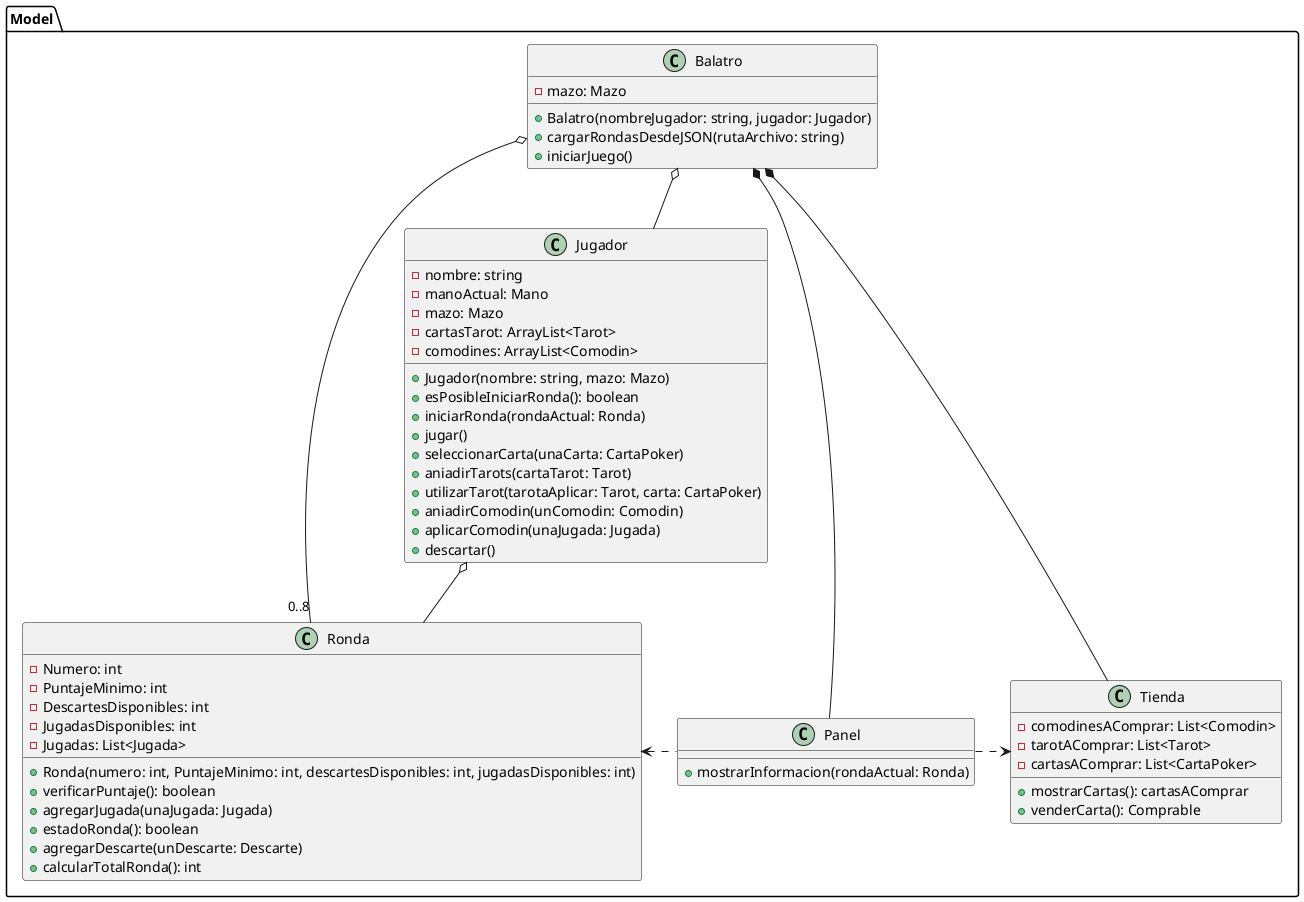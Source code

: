 @startuml

package Model {

class Balatro {
    - mazo: Mazo

    + Balatro(nombreJugador: string, jugador: Jugador)
    +cargarRondasDesdeJSON(rutaArchivo: string)
    + iniciarJuego()
}

class Jugador {
    - nombre: string
    - manoActual: Mano
    - mazo: Mazo
    - cartasTarot: ArrayList<Tarot>
    - comodines: ArrayList<Comodin>

    + Jugador(nombre: string, mazo: Mazo)
    + esPosibleIniciarRonda(): boolean
    + iniciarRonda(rondaActual: Ronda)
    + jugar()
    + seleccionarCarta(unaCarta: CartaPoker)
    + aniadirTarots(cartaTarot: Tarot)
    + utilizarTarot(tarotaAplicar: Tarot, carta: CartaPoker)
    + aniadirComodin(unComodin: Comodin)
    + aplicarComodin(unaJugada: Jugada)
    + descartar()
}

class Tienda {
    - comodinesAComprar: List<Comodin>
    - tarotAComprar: List<Tarot>
    - cartasAComprar: List<CartaPoker>
    + mostrarCartas(): cartasAComprar
    + venderCarta(): Comprable
}

class Ronda {
    - Numero: int
    - PuntajeMinimo: int
    - DescartesDisponibles: int
    - JugadasDisponibles: int
    - Jugadas: List<Jugada>

    + Ronda(numero: int, PuntajeMinimo: int, descartesDisponibles: int, jugadasDisponibles: int)
    + verificarPuntaje(): boolean
    + agregarJugada(unaJugada: Jugada)
    + estadoRonda(): boolean
    + agregarDescarte(unDescarte: Descarte)
    + calcularTotalRonda(): int
}

class Panel {
    + mostrarInformacion(rondaActual: Ronda)
}

Balatro o-- Jugador
Jugador o-- Ronda
Panel .left.> Ronda
Balatro *-- Tienda
Balatro o-- "0..8" Ronda
Balatro *-- Panel
Panel .right.> Tienda

}
@enduml